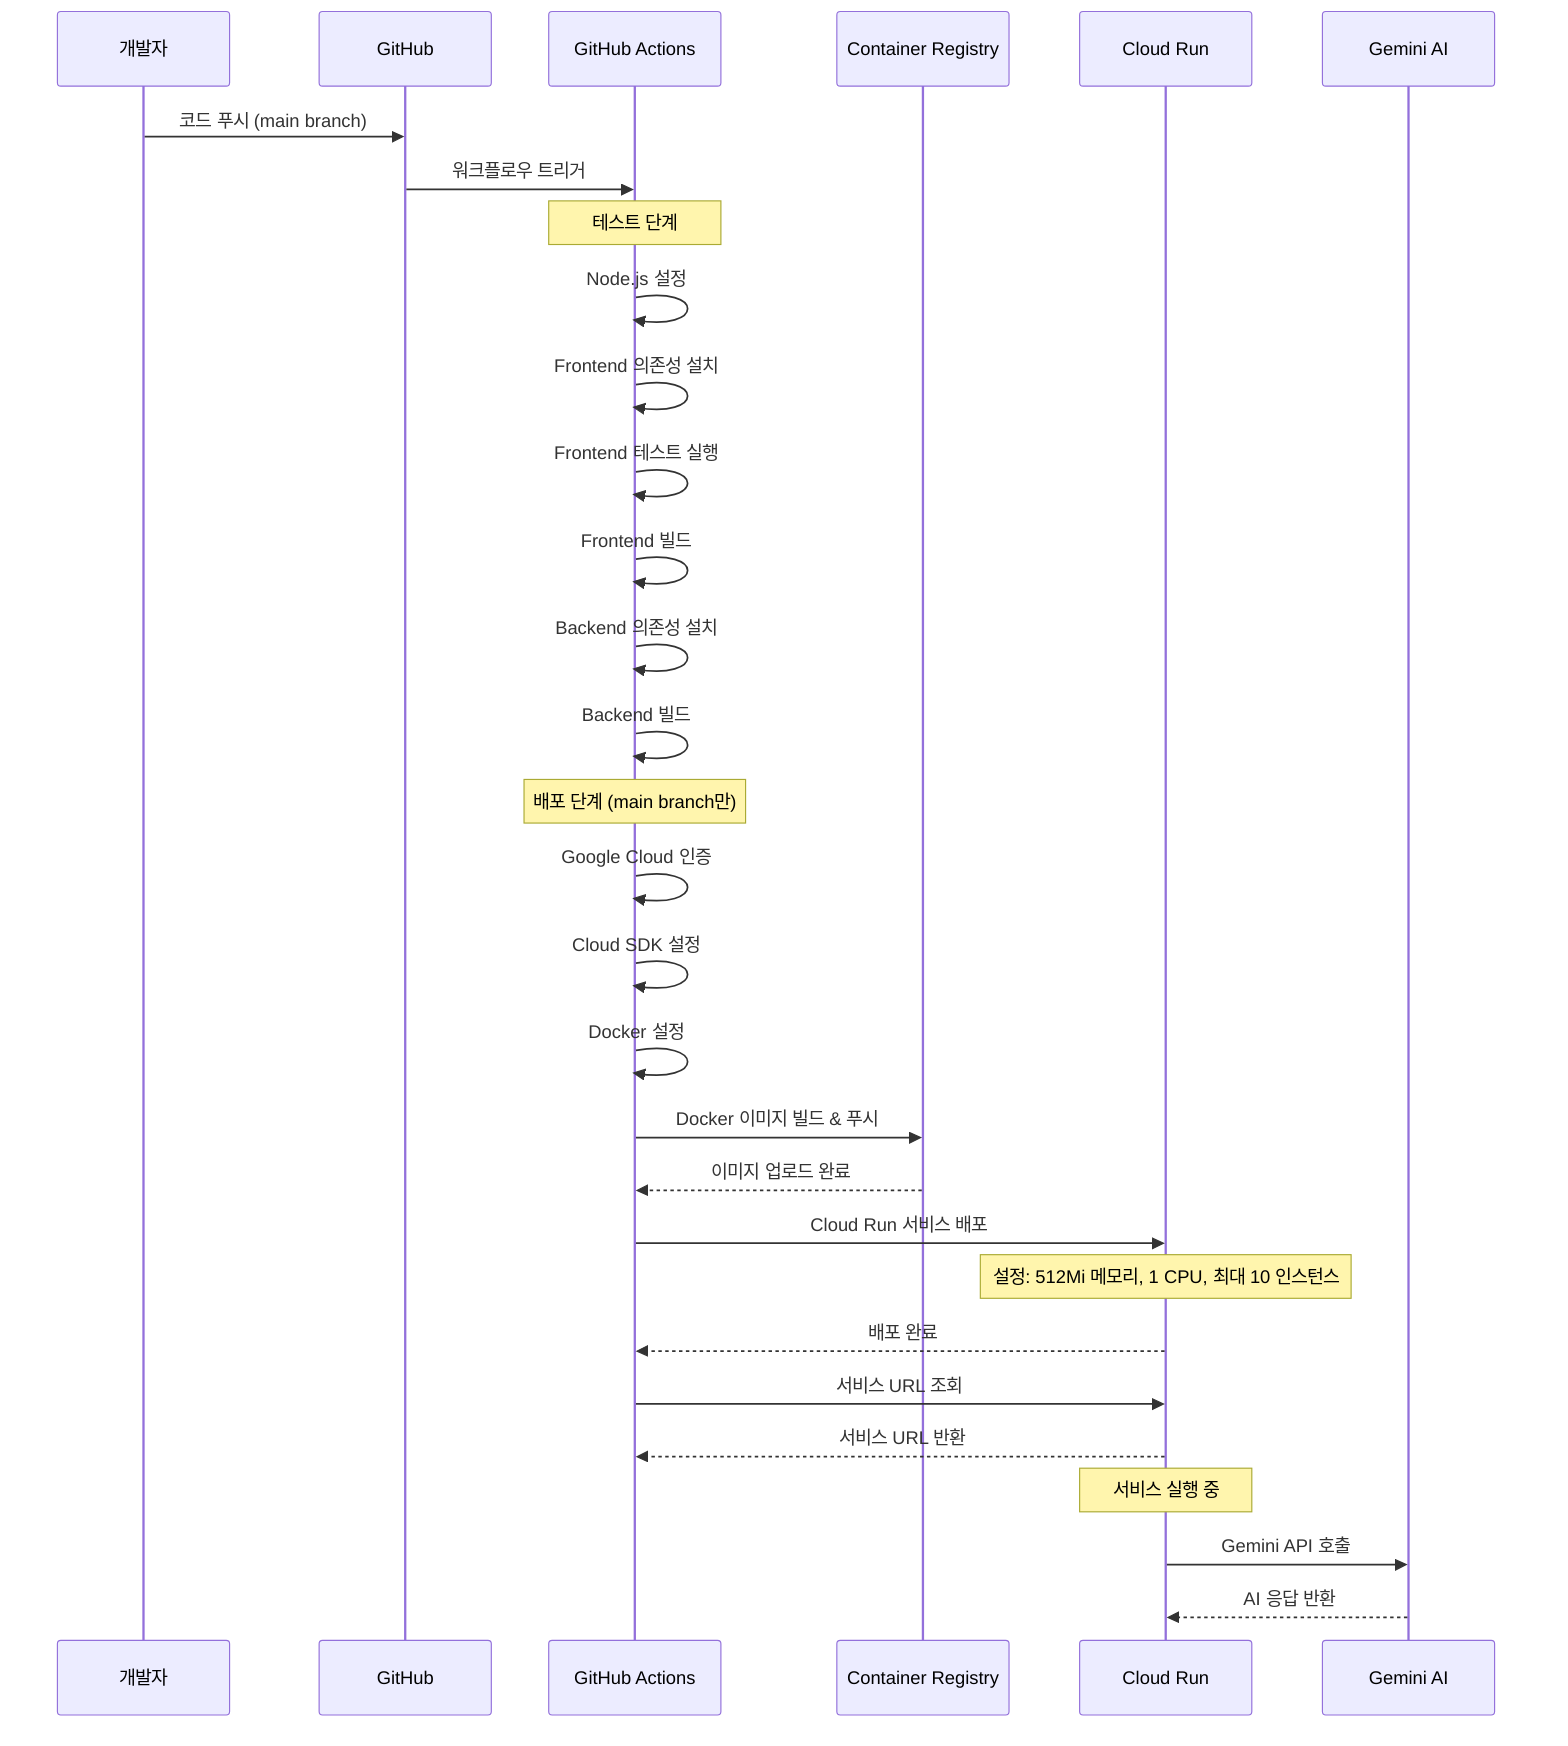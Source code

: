 sequenceDiagram
    participant Dev as 개발자
    participant GH as GitHub
    participant GA as GitHub Actions
    participant GCR as Container Registry
    participant CR as Cloud Run
    participant AI as Gemini AI

    Dev->>GH: 코드 푸시 (main branch)
    GH->>GA: 워크플로우 트리거
    
    Note over GA: 테스트 단계
    GA->>GA: Node.js 설정
    GA->>GA: Frontend 의존성 설치
    GA->>GA: Frontend 테스트 실행
    GA->>GA: Frontend 빌드
    GA->>GA: Backend 의존성 설치
    GA->>GA: Backend 빌드
    
    Note over GA: 배포 단계 (main branch만)
    GA->>GA: Google Cloud 인증
    GA->>GA: Cloud SDK 설정
    GA->>GA: Docker 설정
    
    GA->>GCR: Docker 이미지 빌드 & 푸시
    GCR-->>GA: 이미지 업로드 완료
    
    GA->>CR: Cloud Run 서비스 배포
    Note over CR: 설정: 512Mi 메모리, 1 CPU, 최대 10 인스턴스
    CR-->>GA: 배포 완료
    
    GA->>CR: 서비스 URL 조회
    CR-->>GA: 서비스 URL 반환
    
    Note over CR: 서비스 실행 중
    CR->>AI: Gemini API 호출
    AI-->>CR: AI 응답 반환